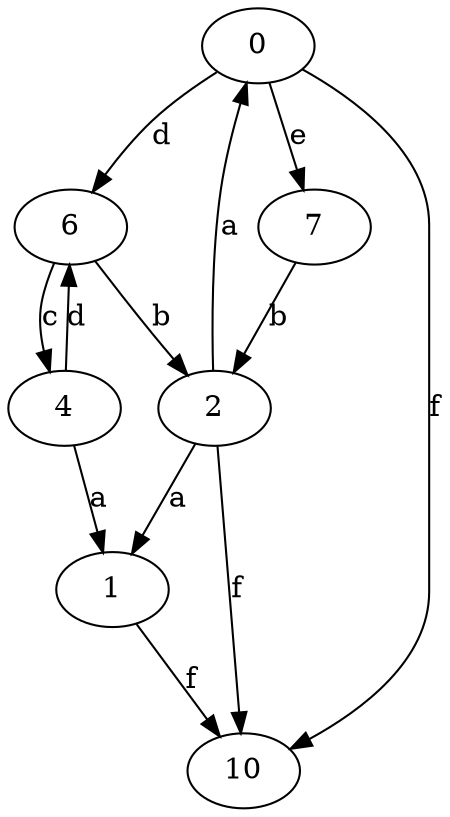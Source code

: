 strict digraph  {
0;
1;
2;
4;
6;
7;
10;
0 -> 6  [label=d];
0 -> 7  [label=e];
0 -> 10  [label=f];
1 -> 10  [label=f];
2 -> 0  [label=a];
2 -> 1  [label=a];
2 -> 10  [label=f];
4 -> 1  [label=a];
4 -> 6  [label=d];
6 -> 2  [label=b];
6 -> 4  [label=c];
7 -> 2  [label=b];
}
